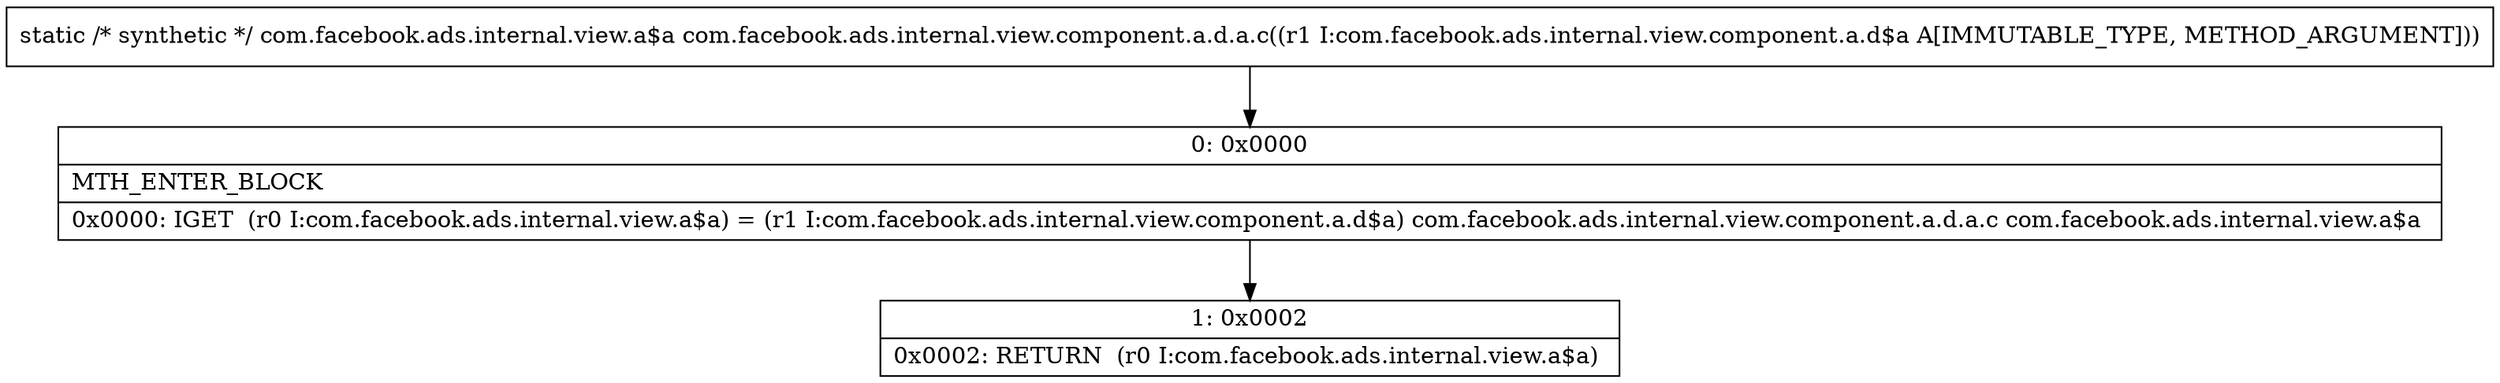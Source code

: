 digraph "CFG forcom.facebook.ads.internal.view.component.a.d.a.c(Lcom\/facebook\/ads\/internal\/view\/component\/a\/d$a;)Lcom\/facebook\/ads\/internal\/view\/a$a;" {
Node_0 [shape=record,label="{0\:\ 0x0000|MTH_ENTER_BLOCK\l|0x0000: IGET  (r0 I:com.facebook.ads.internal.view.a$a) = (r1 I:com.facebook.ads.internal.view.component.a.d$a) com.facebook.ads.internal.view.component.a.d.a.c com.facebook.ads.internal.view.a$a \l}"];
Node_1 [shape=record,label="{1\:\ 0x0002|0x0002: RETURN  (r0 I:com.facebook.ads.internal.view.a$a) \l}"];
MethodNode[shape=record,label="{static \/* synthetic *\/ com.facebook.ads.internal.view.a$a com.facebook.ads.internal.view.component.a.d.a.c((r1 I:com.facebook.ads.internal.view.component.a.d$a A[IMMUTABLE_TYPE, METHOD_ARGUMENT])) }"];
MethodNode -> Node_0;
Node_0 -> Node_1;
}

